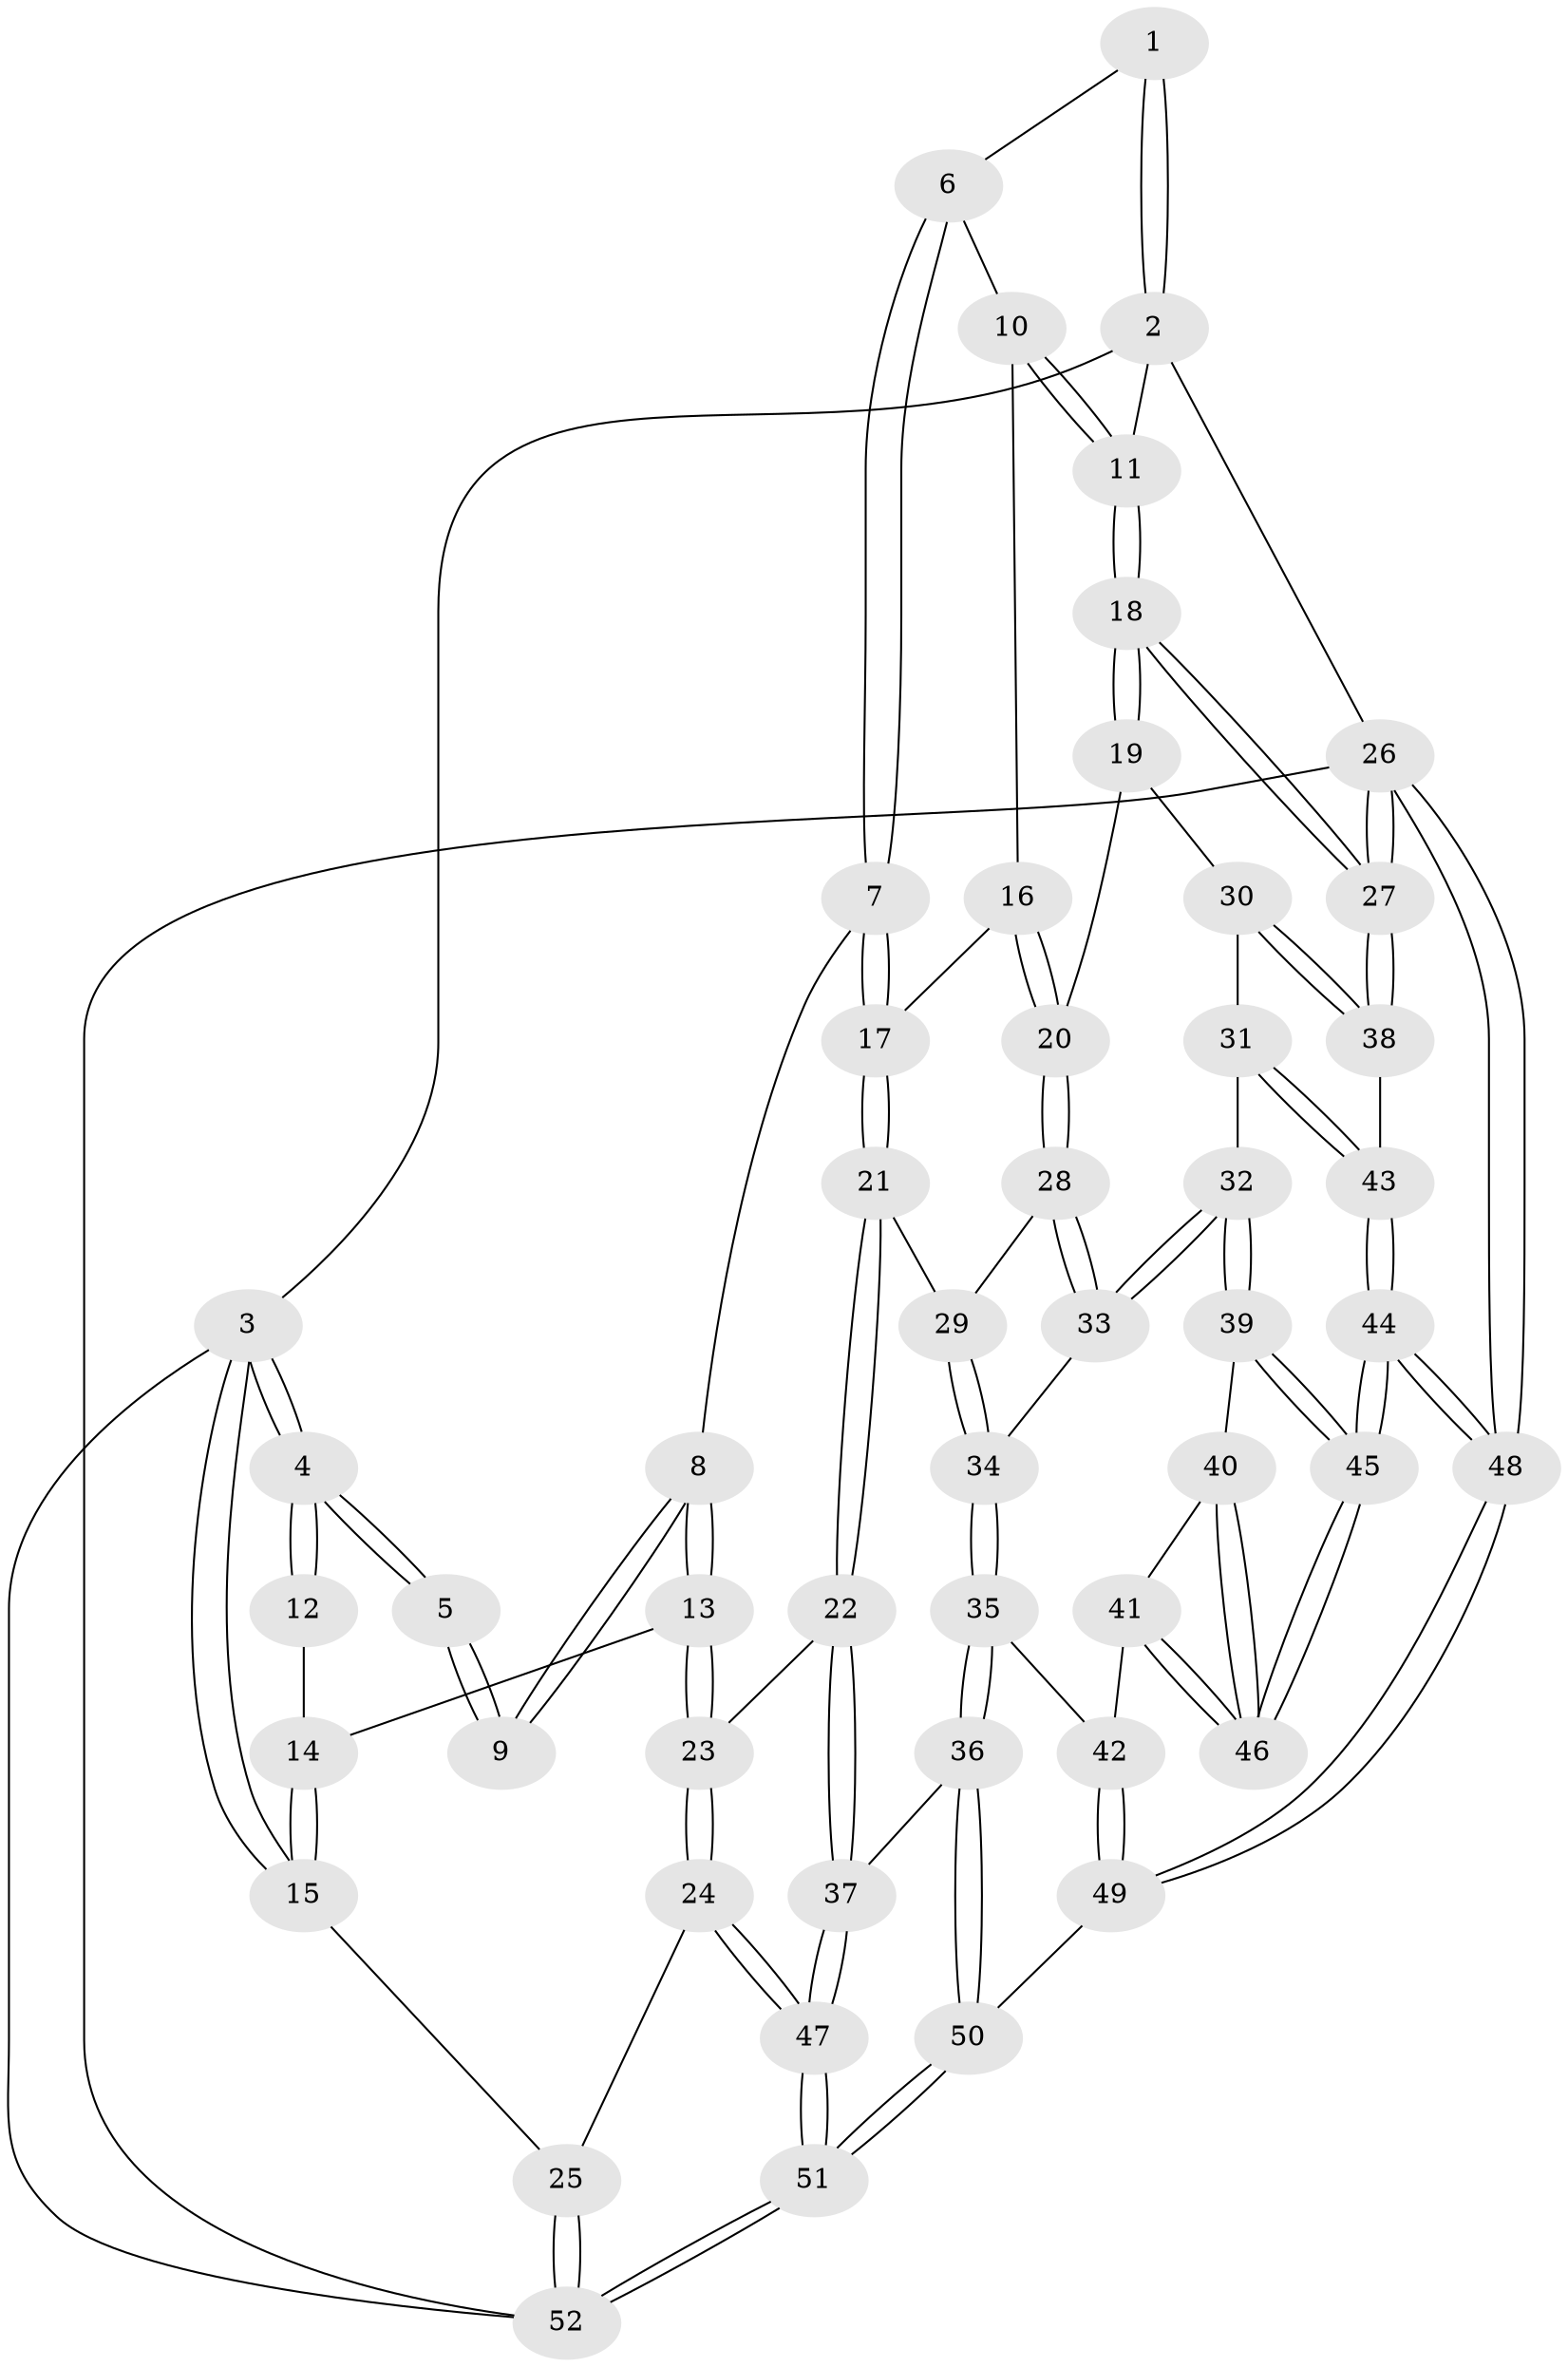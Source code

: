 // coarse degree distribution, {3: 0.16129032258064516, 7: 0.03225806451612903, 4: 0.3870967741935484, 5: 0.3870967741935484, 6: 0.03225806451612903}
// Generated by graph-tools (version 1.1) at 2025/24/03/03/25 07:24:36]
// undirected, 52 vertices, 127 edges
graph export_dot {
graph [start="1"]
  node [color=gray90,style=filled];
  1 [pos="+0.5873000556953314+0"];
  2 [pos="+1+0"];
  3 [pos="+0+0"];
  4 [pos="+0+0"];
  5 [pos="+0.472927872852725+0"];
  6 [pos="+0.6357960457759131+0.27356918450500395"];
  7 [pos="+0.47997388000107233+0.4389244466229598"];
  8 [pos="+0.3179097634273882+0.2718270402995646"];
  9 [pos="+0.3022962605393798+0.2201179487367097"];
  10 [pos="+0.8876903260369722+0.37519011790264384"];
  11 [pos="+1+0.08354786911376533"];
  12 [pos="+0.20020788806117618+0.20239546104234363"];
  13 [pos="+0.1425340777505985+0.5003823381147824"];
  14 [pos="+0+0.3747125115079271"];
  15 [pos="+0+0.3587395759072064"];
  16 [pos="+0.8522717993511838+0.44674341534562684"];
  17 [pos="+0.4855237932580785+0.4818503654596174"];
  18 [pos="+1+0.8086036241001876"];
  19 [pos="+0.8457308020593687+0.54020244023681"];
  20 [pos="+0.8405866465134891+0.5318165173696952"];
  21 [pos="+0.48215436849588245+0.5020942207409929"];
  22 [pos="+0.2994270723583419+0.6692968772945358"];
  23 [pos="+0.2035772820502505+0.6421226383212935"];
  24 [pos="+0+0.7814661880734622"];
  25 [pos="+0+0.7789591939512658"];
  26 [pos="+1+1"];
  27 [pos="+1+0.8295890385406086"];
  28 [pos="+0.697934485065526+0.6340909286281787"];
  29 [pos="+0.5134288060985027+0.5319081466335973"];
  30 [pos="+0.8634287848749115+0.7152064110022074"];
  31 [pos="+0.7662968147194307+0.7561296505974807"];
  32 [pos="+0.7195696825340935+0.7445300434798429"];
  33 [pos="+0.6973560371891305+0.7044560479297238"];
  34 [pos="+0.5662349555801388+0.7444952507020842"];
  35 [pos="+0.5251536611443343+0.8047413834278232"];
  36 [pos="+0.418761084038718+0.836864437118175"];
  37 [pos="+0.3424864983440605+0.7718861287197568"];
  38 [pos="+0.934947854083882+0.7650183267520371"];
  39 [pos="+0.7162529401454149+0.7526717420162635"];
  40 [pos="+0.6795448843319152+0.7977040866840518"];
  41 [pos="+0.6126155104898215+0.8374181151804131"];
  42 [pos="+0.5903765872200684+0.835427661890965"];
  43 [pos="+0.8219219226312504+0.8394251435534578"];
  44 [pos="+0.8025381859556767+1"];
  45 [pos="+0.7936483147229656+1"];
  46 [pos="+0.7053213869943258+0.9558981406781797"];
  47 [pos="+0.1566561731813745+0.993691690731484"];
  48 [pos="+0.8263871634322267+1"];
  49 [pos="+0.6046229365191991+1"];
  50 [pos="+0.49589478459367864+1"];
  51 [pos="+0.20554743130835876+1"];
  52 [pos="+0+1"];
  1 -- 2;
  1 -- 2;
  1 -- 6;
  2 -- 3;
  2 -- 11;
  2 -- 26;
  3 -- 4;
  3 -- 4;
  3 -- 15;
  3 -- 15;
  3 -- 52;
  4 -- 5;
  4 -- 5;
  4 -- 12;
  4 -- 12;
  5 -- 9;
  5 -- 9;
  6 -- 7;
  6 -- 7;
  6 -- 10;
  7 -- 8;
  7 -- 17;
  7 -- 17;
  8 -- 9;
  8 -- 9;
  8 -- 13;
  8 -- 13;
  10 -- 11;
  10 -- 11;
  10 -- 16;
  11 -- 18;
  11 -- 18;
  12 -- 14;
  13 -- 14;
  13 -- 23;
  13 -- 23;
  14 -- 15;
  14 -- 15;
  15 -- 25;
  16 -- 17;
  16 -- 20;
  16 -- 20;
  17 -- 21;
  17 -- 21;
  18 -- 19;
  18 -- 19;
  18 -- 27;
  18 -- 27;
  19 -- 20;
  19 -- 30;
  20 -- 28;
  20 -- 28;
  21 -- 22;
  21 -- 22;
  21 -- 29;
  22 -- 23;
  22 -- 37;
  22 -- 37;
  23 -- 24;
  23 -- 24;
  24 -- 25;
  24 -- 47;
  24 -- 47;
  25 -- 52;
  25 -- 52;
  26 -- 27;
  26 -- 27;
  26 -- 48;
  26 -- 48;
  26 -- 52;
  27 -- 38;
  27 -- 38;
  28 -- 29;
  28 -- 33;
  28 -- 33;
  29 -- 34;
  29 -- 34;
  30 -- 31;
  30 -- 38;
  30 -- 38;
  31 -- 32;
  31 -- 43;
  31 -- 43;
  32 -- 33;
  32 -- 33;
  32 -- 39;
  32 -- 39;
  33 -- 34;
  34 -- 35;
  34 -- 35;
  35 -- 36;
  35 -- 36;
  35 -- 42;
  36 -- 37;
  36 -- 50;
  36 -- 50;
  37 -- 47;
  37 -- 47;
  38 -- 43;
  39 -- 40;
  39 -- 45;
  39 -- 45;
  40 -- 41;
  40 -- 46;
  40 -- 46;
  41 -- 42;
  41 -- 46;
  41 -- 46;
  42 -- 49;
  42 -- 49;
  43 -- 44;
  43 -- 44;
  44 -- 45;
  44 -- 45;
  44 -- 48;
  44 -- 48;
  45 -- 46;
  45 -- 46;
  47 -- 51;
  47 -- 51;
  48 -- 49;
  48 -- 49;
  49 -- 50;
  50 -- 51;
  50 -- 51;
  51 -- 52;
  51 -- 52;
}
